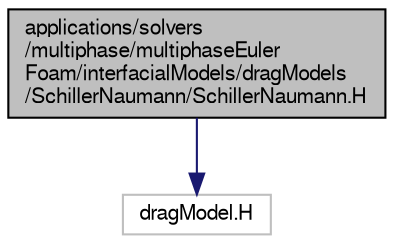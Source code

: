 digraph "applications/solvers/multiphase/multiphaseEulerFoam/interfacialModels/dragModels/SchillerNaumann/SchillerNaumann.H"
{
  bgcolor="transparent";
  edge [fontname="FreeSans",fontsize="10",labelfontname="FreeSans",labelfontsize="10"];
  node [fontname="FreeSans",fontsize="10",shape=record];
  Node1 [label="applications/solvers\l/multiphase/multiphaseEuler\lFoam/interfacialModels/dragModels\l/SchillerNaumann/SchillerNaumann.H",height=0.2,width=0.4,color="black", fillcolor="grey75", style="filled" fontcolor="black"];
  Node1 -> Node2 [color="midnightblue",fontsize="10",style="solid",fontname="FreeSans"];
  Node2 [label="dragModel.H",height=0.2,width=0.4,color="grey75"];
}
